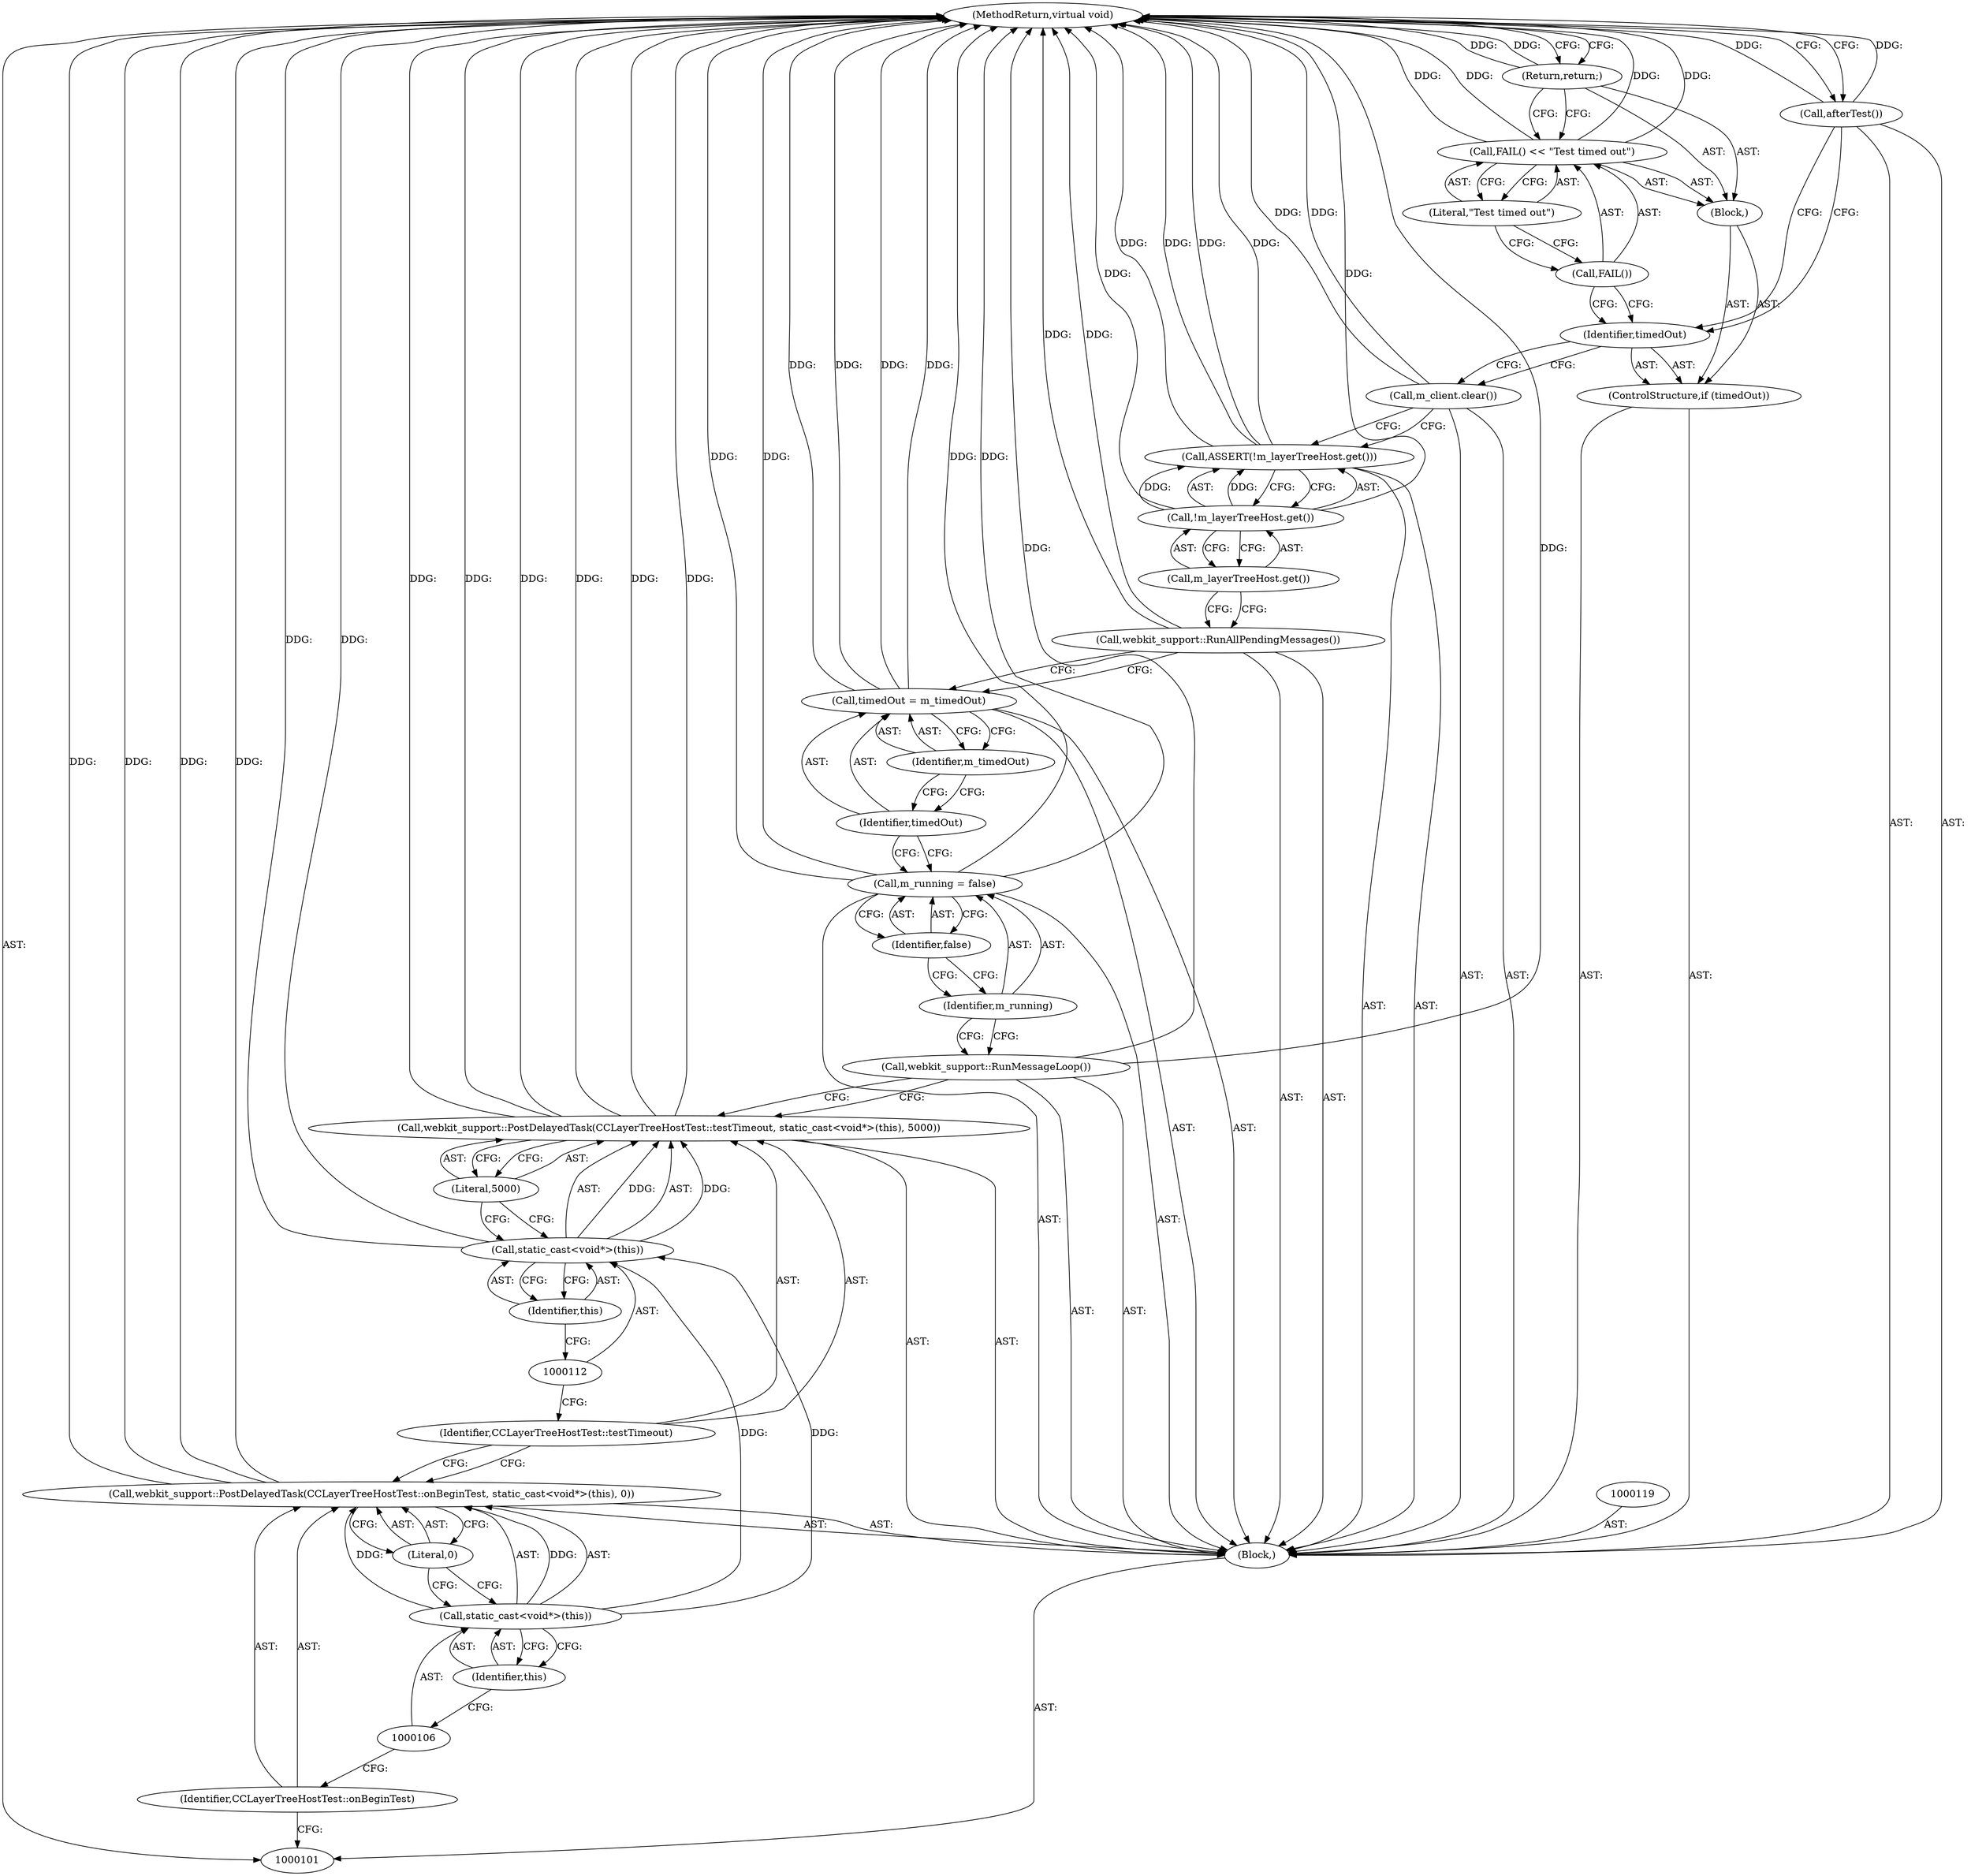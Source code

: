 digraph "1_Chrome_88c4913f11967abfd08a8b22b4423710322ac49b_8" {
"1000136" [label="(MethodReturn,virtual void)"];
"1000127" [label="(Call,m_client.clear())"];
"1000129" [label="(Identifier,timedOut)"];
"1000130" [label="(Block,)"];
"1000128" [label="(ControlStructure,if (timedOut))"];
"1000131" [label="(Call,FAIL() << \"Test timed out\")"];
"1000132" [label="(Call,FAIL())"];
"1000133" [label="(Literal,\"Test timed out\")"];
"1000134" [label="(Return,return;)"];
"1000135" [label="(Call,afterTest())"];
"1000102" [label="(Block,)"];
"1000108" [label="(Literal,0)"];
"1000104" [label="(Identifier,CCLayerTreeHostTest::onBeginTest)"];
"1000105" [label="(Call,static_cast<void*>(this))"];
"1000103" [label="(Call,webkit_support::PostDelayedTask(CCLayerTreeHostTest::onBeginTest, static_cast<void*>(this), 0))"];
"1000107" [label="(Identifier,this)"];
"1000114" [label="(Literal,5000)"];
"1000110" [label="(Identifier,CCLayerTreeHostTest::testTimeout)"];
"1000111" [label="(Call,static_cast<void*>(this))"];
"1000109" [label="(Call,webkit_support::PostDelayedTask(CCLayerTreeHostTest::testTimeout, static_cast<void*>(this), 5000))"];
"1000113" [label="(Identifier,this)"];
"1000115" [label="(Call,webkit_support::RunMessageLoop())"];
"1000118" [label="(Identifier,false)"];
"1000116" [label="(Call,m_running = false)"];
"1000117" [label="(Identifier,m_running)"];
"1000120" [label="(Call,timedOut = m_timedOut)"];
"1000121" [label="(Identifier,timedOut)"];
"1000122" [label="(Identifier,m_timedOut)"];
"1000123" [label="(Call,webkit_support::RunAllPendingMessages())"];
"1000125" [label="(Call,!m_layerTreeHost.get())"];
"1000126" [label="(Call,m_layerTreeHost.get())"];
"1000124" [label="(Call,ASSERT(!m_layerTreeHost.get()))"];
"1000136" -> "1000101"  [label="AST: "];
"1000136" -> "1000134"  [label="CFG: "];
"1000136" -> "1000135"  [label="CFG: "];
"1000116" -> "1000136"  [label="DDG: "];
"1000116" -> "1000136"  [label="DDG: "];
"1000125" -> "1000136"  [label="DDG: "];
"1000124" -> "1000136"  [label="DDG: "];
"1000124" -> "1000136"  [label="DDG: "];
"1000103" -> "1000136"  [label="DDG: "];
"1000103" -> "1000136"  [label="DDG: "];
"1000127" -> "1000136"  [label="DDG: "];
"1000120" -> "1000136"  [label="DDG: "];
"1000120" -> "1000136"  [label="DDG: "];
"1000109" -> "1000136"  [label="DDG: "];
"1000109" -> "1000136"  [label="DDG: "];
"1000109" -> "1000136"  [label="DDG: "];
"1000123" -> "1000136"  [label="DDG: "];
"1000131" -> "1000136"  [label="DDG: "];
"1000131" -> "1000136"  [label="DDG: "];
"1000115" -> "1000136"  [label="DDG: "];
"1000135" -> "1000136"  [label="DDG: "];
"1000111" -> "1000136"  [label="DDG: "];
"1000134" -> "1000136"  [label="DDG: "];
"1000127" -> "1000102"  [label="AST: "];
"1000127" -> "1000124"  [label="CFG: "];
"1000129" -> "1000127"  [label="CFG: "];
"1000127" -> "1000136"  [label="DDG: "];
"1000129" -> "1000128"  [label="AST: "];
"1000129" -> "1000127"  [label="CFG: "];
"1000132" -> "1000129"  [label="CFG: "];
"1000135" -> "1000129"  [label="CFG: "];
"1000130" -> "1000128"  [label="AST: "];
"1000131" -> "1000130"  [label="AST: "];
"1000134" -> "1000130"  [label="AST: "];
"1000128" -> "1000102"  [label="AST: "];
"1000129" -> "1000128"  [label="AST: "];
"1000130" -> "1000128"  [label="AST: "];
"1000131" -> "1000130"  [label="AST: "];
"1000131" -> "1000133"  [label="CFG: "];
"1000132" -> "1000131"  [label="AST: "];
"1000133" -> "1000131"  [label="AST: "];
"1000134" -> "1000131"  [label="CFG: "];
"1000131" -> "1000136"  [label="DDG: "];
"1000131" -> "1000136"  [label="DDG: "];
"1000132" -> "1000131"  [label="AST: "];
"1000132" -> "1000129"  [label="CFG: "];
"1000133" -> "1000132"  [label="CFG: "];
"1000133" -> "1000131"  [label="AST: "];
"1000133" -> "1000132"  [label="CFG: "];
"1000131" -> "1000133"  [label="CFG: "];
"1000134" -> "1000130"  [label="AST: "];
"1000134" -> "1000131"  [label="CFG: "];
"1000136" -> "1000134"  [label="CFG: "];
"1000134" -> "1000136"  [label="DDG: "];
"1000135" -> "1000102"  [label="AST: "];
"1000135" -> "1000129"  [label="CFG: "];
"1000136" -> "1000135"  [label="CFG: "];
"1000135" -> "1000136"  [label="DDG: "];
"1000102" -> "1000101"  [label="AST: "];
"1000103" -> "1000102"  [label="AST: "];
"1000109" -> "1000102"  [label="AST: "];
"1000115" -> "1000102"  [label="AST: "];
"1000116" -> "1000102"  [label="AST: "];
"1000119" -> "1000102"  [label="AST: "];
"1000120" -> "1000102"  [label="AST: "];
"1000123" -> "1000102"  [label="AST: "];
"1000124" -> "1000102"  [label="AST: "];
"1000127" -> "1000102"  [label="AST: "];
"1000128" -> "1000102"  [label="AST: "];
"1000135" -> "1000102"  [label="AST: "];
"1000108" -> "1000103"  [label="AST: "];
"1000108" -> "1000105"  [label="CFG: "];
"1000103" -> "1000108"  [label="CFG: "];
"1000104" -> "1000103"  [label="AST: "];
"1000104" -> "1000101"  [label="CFG: "];
"1000106" -> "1000104"  [label="CFG: "];
"1000105" -> "1000103"  [label="AST: "];
"1000105" -> "1000107"  [label="CFG: "];
"1000106" -> "1000105"  [label="AST: "];
"1000107" -> "1000105"  [label="AST: "];
"1000108" -> "1000105"  [label="CFG: "];
"1000105" -> "1000103"  [label="DDG: "];
"1000105" -> "1000111"  [label="DDG: "];
"1000103" -> "1000102"  [label="AST: "];
"1000103" -> "1000108"  [label="CFG: "];
"1000104" -> "1000103"  [label="AST: "];
"1000105" -> "1000103"  [label="AST: "];
"1000108" -> "1000103"  [label="AST: "];
"1000110" -> "1000103"  [label="CFG: "];
"1000103" -> "1000136"  [label="DDG: "];
"1000103" -> "1000136"  [label="DDG: "];
"1000105" -> "1000103"  [label="DDG: "];
"1000107" -> "1000105"  [label="AST: "];
"1000107" -> "1000106"  [label="CFG: "];
"1000105" -> "1000107"  [label="CFG: "];
"1000114" -> "1000109"  [label="AST: "];
"1000114" -> "1000111"  [label="CFG: "];
"1000109" -> "1000114"  [label="CFG: "];
"1000110" -> "1000109"  [label="AST: "];
"1000110" -> "1000103"  [label="CFG: "];
"1000112" -> "1000110"  [label="CFG: "];
"1000111" -> "1000109"  [label="AST: "];
"1000111" -> "1000113"  [label="CFG: "];
"1000112" -> "1000111"  [label="AST: "];
"1000113" -> "1000111"  [label="AST: "];
"1000114" -> "1000111"  [label="CFG: "];
"1000111" -> "1000136"  [label="DDG: "];
"1000111" -> "1000109"  [label="DDG: "];
"1000105" -> "1000111"  [label="DDG: "];
"1000109" -> "1000102"  [label="AST: "];
"1000109" -> "1000114"  [label="CFG: "];
"1000110" -> "1000109"  [label="AST: "];
"1000111" -> "1000109"  [label="AST: "];
"1000114" -> "1000109"  [label="AST: "];
"1000115" -> "1000109"  [label="CFG: "];
"1000109" -> "1000136"  [label="DDG: "];
"1000109" -> "1000136"  [label="DDG: "];
"1000109" -> "1000136"  [label="DDG: "];
"1000111" -> "1000109"  [label="DDG: "];
"1000113" -> "1000111"  [label="AST: "];
"1000113" -> "1000112"  [label="CFG: "];
"1000111" -> "1000113"  [label="CFG: "];
"1000115" -> "1000102"  [label="AST: "];
"1000115" -> "1000109"  [label="CFG: "];
"1000117" -> "1000115"  [label="CFG: "];
"1000115" -> "1000136"  [label="DDG: "];
"1000118" -> "1000116"  [label="AST: "];
"1000118" -> "1000117"  [label="CFG: "];
"1000116" -> "1000118"  [label="CFG: "];
"1000116" -> "1000102"  [label="AST: "];
"1000116" -> "1000118"  [label="CFG: "];
"1000117" -> "1000116"  [label="AST: "];
"1000118" -> "1000116"  [label="AST: "];
"1000121" -> "1000116"  [label="CFG: "];
"1000116" -> "1000136"  [label="DDG: "];
"1000116" -> "1000136"  [label="DDG: "];
"1000117" -> "1000116"  [label="AST: "];
"1000117" -> "1000115"  [label="CFG: "];
"1000118" -> "1000117"  [label="CFG: "];
"1000120" -> "1000102"  [label="AST: "];
"1000120" -> "1000122"  [label="CFG: "];
"1000121" -> "1000120"  [label="AST: "];
"1000122" -> "1000120"  [label="AST: "];
"1000123" -> "1000120"  [label="CFG: "];
"1000120" -> "1000136"  [label="DDG: "];
"1000120" -> "1000136"  [label="DDG: "];
"1000121" -> "1000120"  [label="AST: "];
"1000121" -> "1000116"  [label="CFG: "];
"1000122" -> "1000121"  [label="CFG: "];
"1000122" -> "1000120"  [label="AST: "];
"1000122" -> "1000121"  [label="CFG: "];
"1000120" -> "1000122"  [label="CFG: "];
"1000123" -> "1000102"  [label="AST: "];
"1000123" -> "1000120"  [label="CFG: "];
"1000126" -> "1000123"  [label="CFG: "];
"1000123" -> "1000136"  [label="DDG: "];
"1000125" -> "1000124"  [label="AST: "];
"1000125" -> "1000126"  [label="CFG: "];
"1000126" -> "1000125"  [label="AST: "];
"1000124" -> "1000125"  [label="CFG: "];
"1000125" -> "1000136"  [label="DDG: "];
"1000125" -> "1000124"  [label="DDG: "];
"1000126" -> "1000125"  [label="AST: "];
"1000126" -> "1000123"  [label="CFG: "];
"1000125" -> "1000126"  [label="CFG: "];
"1000124" -> "1000102"  [label="AST: "];
"1000124" -> "1000125"  [label="CFG: "];
"1000125" -> "1000124"  [label="AST: "];
"1000127" -> "1000124"  [label="CFG: "];
"1000124" -> "1000136"  [label="DDG: "];
"1000124" -> "1000136"  [label="DDG: "];
"1000125" -> "1000124"  [label="DDG: "];
}
